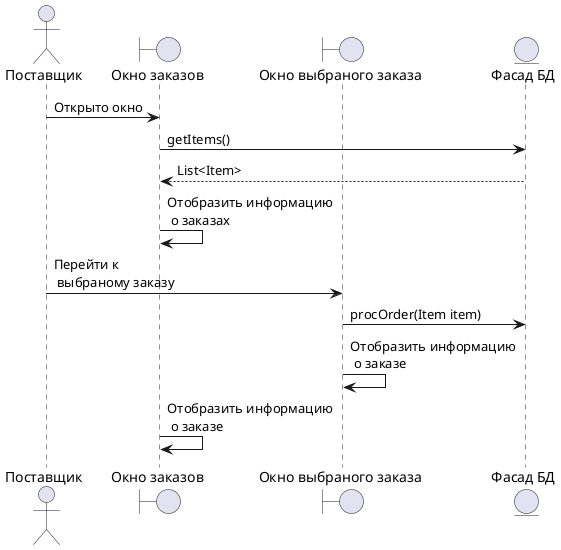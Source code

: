 @startuml Диаграмма последовательности Обработать заказ Администратора

actor Admin as "Поставщик"

boundary item_list as "Окно заказов"
boundary selected_order_window as "Окно выбраного заказа"


entity facade as "Фасад БД"

Admin -> item_list : Открыто окно

item_list -> facade : getItems()
facade --> item_list : List<Item>
item_list->item_list : Отобразить информацию \n о заказах

Admin -> selected_order_window : Перейти к \n выбраному заказу

selected_order_window->facade : procOrder(Item item)
selected_order_window->selected_order_window: Отобразить информацию \n о заказе
item_list -> item_list : Отобразить информацию \n о заказе

@enduml
